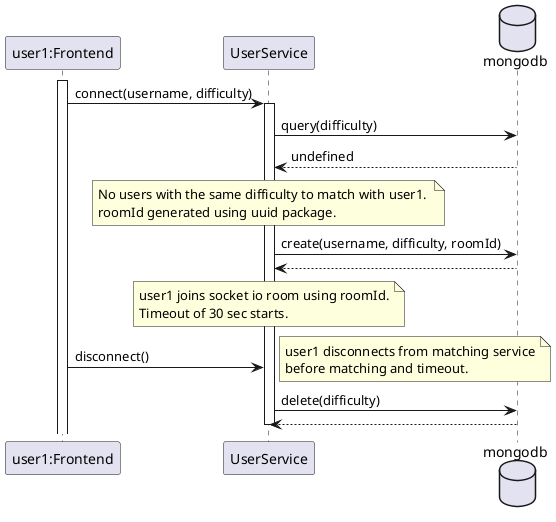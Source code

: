 @startuml matching-disconnect

participant "user1:Frontend" as user1
participant UserService
database mongodb

activate user1
user1 -> UserService: connect(username, difficulty)
activate UserService

UserService -> mongodb: query(difficulty)
mongodb --> UserService: undefined

note over UserService
    No users with the same difficulty to match with user1. 
    roomId generated using uuid package.
end note

UserService -> mongodb: create(username, difficulty, roomId)
mongodb --> UserService

note over UserService
    user1 joins socket io room using roomId.
    Timeout of 30 sec starts.
end note

user1 -> UserService : disconnect()

note right
    user1 disconnects from matching service
    before matching and timeout.
end note

UserService -> mongodb: delete(difficulty)
mongodb --> UserService

deactivate UserService

@enduml
